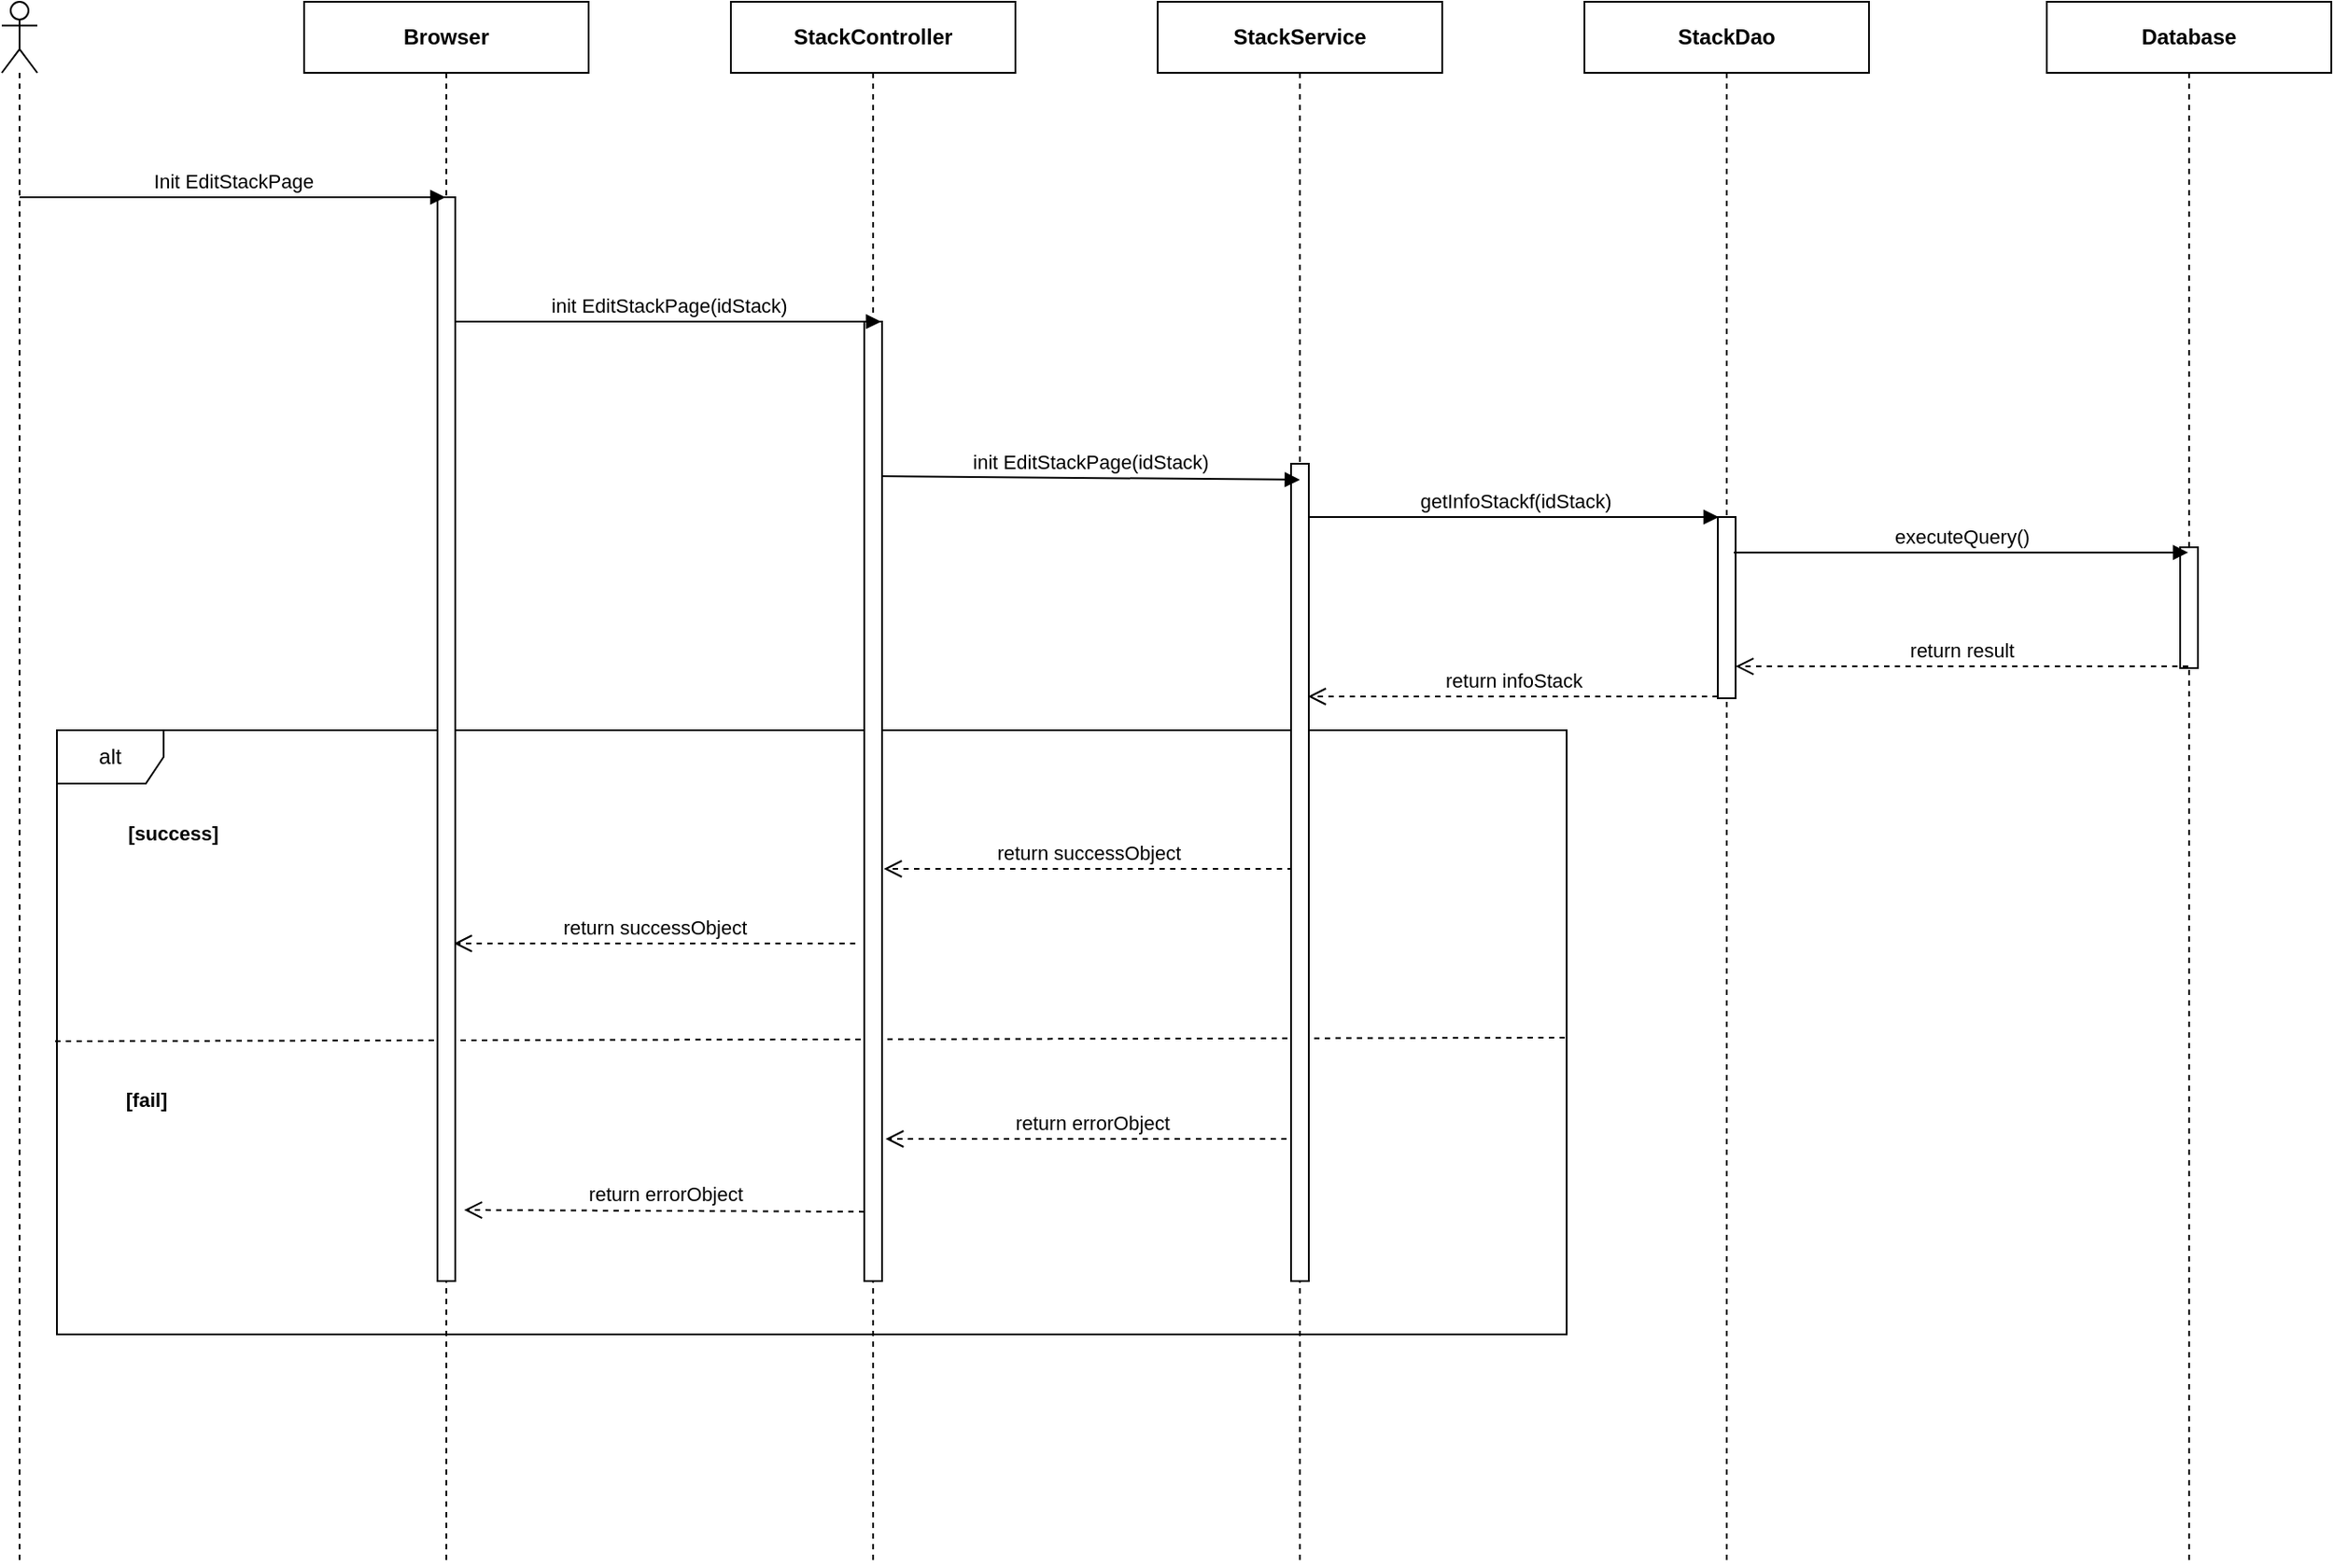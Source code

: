 <mxfile version="14.4.3" type="device" pages="2"><diagram id="dortT6MqcTZUcP8f6nc-" name="Ev01"><mxGraphModel dx="1346" dy="748" grid="1" gridSize="10" guides="1" tooltips="1" connect="1" arrows="1" fold="1" page="1" pageScale="1" pageWidth="850" pageHeight="1100" math="0" shadow="0"><root><mxCell id="0"/><mxCell id="1" parent="0"/><mxCell id="myfSQ6rmEQXrsMJPtGvB-1" value="alt" style="shape=umlFrame;whiteSpace=wrap;html=1;" parent="1" vertex="1"><mxGeometry x="341.02" y="490" width="848.98" height="340" as="geometry"/></mxCell><mxCell id="myfSQ6rmEQXrsMJPtGvB-2" value="return successObject" style="html=1;verticalAlign=bottom;endArrow=open;dashed=1;endSize=8;" parent="1" edge="1"><mxGeometry relative="1" as="geometry"><mxPoint x="806" y="568" as="targetPoint"/><mxPoint x="1036" y="568.0" as="sourcePoint"/></mxGeometry></mxCell><mxCell id="myfSQ6rmEQXrsMJPtGvB-3" value="return successObject" style="html=1;verticalAlign=bottom;endArrow=open;dashed=1;endSize=8;" parent="1" edge="1"><mxGeometry relative="1" as="geometry"><mxPoint x="564.25" y="610.0" as="targetPoint"/><mxPoint x="790" y="610" as="sourcePoint"/></mxGeometry></mxCell><mxCell id="myfSQ6rmEQXrsMJPtGvB-4" value="" style="endArrow=none;dashed=1;html=1;exitX=-0.001;exitY=0.303;exitDx=0;exitDy=0;exitPerimeter=0;" parent="1" edge="1"><mxGeometry width="50" height="50" relative="1" as="geometry"><mxPoint x="340" y="665.02" as="sourcePoint"/><mxPoint x="1190" y="663" as="targetPoint"/></mxGeometry></mxCell><mxCell id="myfSQ6rmEQXrsMJPtGvB-5" value="&lt;span style=&quot;font-size: 11px ; background-color: rgb(255 , 255 , 255)&quot;&gt;&lt;b&gt;[success]&lt;/b&gt;&lt;/span&gt;" style="text;html=1;align=center;verticalAlign=middle;resizable=0;points=[];autosize=1;" parent="1" vertex="1"><mxGeometry x="371.02" y="538" width="70" height="20" as="geometry"/></mxCell><mxCell id="myfSQ6rmEQXrsMJPtGvB-6" value="&lt;span style=&quot;font-size: 11px ; background-color: rgb(255 , 255 , 255)&quot;&gt;&lt;b&gt;[fail]&lt;/b&gt;&lt;/span&gt;" style="text;html=1;align=center;verticalAlign=middle;resizable=0;points=[];autosize=1;" parent="1" vertex="1"><mxGeometry x="371.02" y="688" width="40" height="20" as="geometry"/></mxCell><mxCell id="myfSQ6rmEQXrsMJPtGvB-7" value="return errorObject" style="html=1;verticalAlign=bottom;endArrow=open;dashed=1;endSize=8;" parent="1" edge="1"><mxGeometry relative="1" as="geometry"><mxPoint x="807" y="720" as="targetPoint"/><mxPoint x="1038.5" y="720.0" as="sourcePoint"/></mxGeometry></mxCell><mxCell id="myfSQ6rmEQXrsMJPtGvB-8" value="return errorObject" style="html=1;verticalAlign=bottom;endArrow=open;dashed=1;endSize=8;exitX=0;exitY=0.93;exitDx=0;exitDy=0;exitPerimeter=0;" parent="1" edge="1"><mxGeometry relative="1" as="geometry"><mxPoint x="570" y="760" as="targetPoint"/><mxPoint x="795" y="760.94" as="sourcePoint"/></mxGeometry></mxCell><mxCell id="cZlcfkwqCXku29xARAWF-1" value="" style="shape=umlLifeline;participant=umlActor;perimeter=lifelinePerimeter;whiteSpace=wrap;html=1;container=1;collapsible=0;recursiveResize=0;verticalAlign=top;spacingTop=36;outlineConnect=0;" parent="1" vertex="1"><mxGeometry x="310" y="80" width="20" height="880" as="geometry"/></mxCell><mxCell id="cZlcfkwqCXku29xARAWF-2" value="&lt;b&gt;Browser&lt;/b&gt;" style="shape=umlLifeline;perimeter=lifelinePerimeter;whiteSpace=wrap;html=1;container=1;collapsible=0;recursiveResize=0;outlineConnect=0;" parent="1" vertex="1"><mxGeometry x="480" y="80" width="160" height="880" as="geometry"/></mxCell><mxCell id="cZlcfkwqCXku29xARAWF-3" value="" style="html=1;points=[];perimeter=orthogonalPerimeter;" parent="cZlcfkwqCXku29xARAWF-2" vertex="1"><mxGeometry x="75" y="110" width="10" height="610" as="geometry"/></mxCell><mxCell id="cZlcfkwqCXku29xARAWF-4" value="&lt;b&gt;StackDao&lt;/b&gt;" style="shape=umlLifeline;perimeter=lifelinePerimeter;whiteSpace=wrap;html=1;container=1;collapsible=0;recursiveResize=0;outlineConnect=0;" parent="1" vertex="1"><mxGeometry x="1200" y="80" width="160" height="880" as="geometry"/></mxCell><mxCell id="cZlcfkwqCXku29xARAWF-5" value="" style="html=1;points=[];perimeter=orthogonalPerimeter;" parent="cZlcfkwqCXku29xARAWF-4" vertex="1"><mxGeometry x="75" y="290" width="10" height="102" as="geometry"/></mxCell><mxCell id="cZlcfkwqCXku29xARAWF-7" value="return infoStack" style="html=1;verticalAlign=bottom;endArrow=open;dashed=1;endSize=8;exitX=0;exitY=0.95;" parent="cZlcfkwqCXku29xARAWF-4" edge="1"><mxGeometry relative="1" as="geometry"><mxPoint x="-155.5" y="391.0" as="targetPoint"/><mxPoint x="75" y="391" as="sourcePoint"/></mxGeometry></mxCell><mxCell id="cZlcfkwqCXku29xARAWF-8" value="&lt;b&gt;StackService&lt;/b&gt;" style="shape=umlLifeline;perimeter=lifelinePerimeter;whiteSpace=wrap;html=1;container=1;collapsible=0;recursiveResize=0;outlineConnect=0;" parent="1" vertex="1"><mxGeometry x="960" y="80" width="160" height="880" as="geometry"/></mxCell><mxCell id="cZlcfkwqCXku29xARAWF-9" value="" style="html=1;points=[];perimeter=orthogonalPerimeter;" parent="cZlcfkwqCXku29xARAWF-8" vertex="1"><mxGeometry x="75" y="260" width="10" height="460" as="geometry"/></mxCell><mxCell id="cZlcfkwqCXku29xARAWF-10" value="&lt;b&gt;StackController&lt;/b&gt;" style="shape=umlLifeline;perimeter=lifelinePerimeter;whiteSpace=wrap;html=1;container=1;collapsible=0;recursiveResize=0;outlineConnect=0;" parent="1" vertex="1"><mxGeometry x="720" y="80" width="160" height="880" as="geometry"/></mxCell><mxCell id="cZlcfkwqCXku29xARAWF-11" value="" style="html=1;points=[];perimeter=orthogonalPerimeter;" parent="cZlcfkwqCXku29xARAWF-10" vertex="1"><mxGeometry x="75" y="180" width="10" height="540" as="geometry"/></mxCell><mxCell id="cZlcfkwqCXku29xARAWF-14" value="Init EditStackPage" style="html=1;verticalAlign=bottom;endArrow=block;" parent="1" target="cZlcfkwqCXku29xARAWF-2" edge="1"><mxGeometry width="80" relative="1" as="geometry"><mxPoint x="320" y="190" as="sourcePoint"/><mxPoint x="400" y="190" as="targetPoint"/></mxGeometry></mxCell><mxCell id="cZlcfkwqCXku29xARAWF-15" value="init&amp;nbsp;EditStackPage(idStack)" style="html=1;verticalAlign=bottom;endArrow=block;" parent="1" edge="1"><mxGeometry width="80" relative="1" as="geometry"><mxPoint x="565" y="260.0" as="sourcePoint"/><mxPoint x="804.5" y="260.0" as="targetPoint"/></mxGeometry></mxCell><mxCell id="cZlcfkwqCXku29xARAWF-16" value="init&amp;nbsp;EditStackPage(idStack)" style="html=1;verticalAlign=bottom;endArrow=block;" parent="1" edge="1"><mxGeometry relative="1" as="geometry"><mxPoint x="805" y="347.0" as="sourcePoint"/><mxPoint x="1040" y="349" as="targetPoint"/></mxGeometry></mxCell><mxCell id="RR2y86YbD3n0Jtwzs3iX-1" value="&lt;b&gt;Database&lt;/b&gt;" style="shape=umlLifeline;perimeter=lifelinePerimeter;whiteSpace=wrap;html=1;container=1;collapsible=0;recursiveResize=0;outlineConnect=0;" parent="1" vertex="1"><mxGeometry x="1460" y="80" width="160" height="880" as="geometry"/></mxCell><mxCell id="RR2y86YbD3n0Jtwzs3iX-3" value="" style="html=1;points=[];perimeter=orthogonalPerimeter;" parent="RR2y86YbD3n0Jtwzs3iX-1" vertex="1"><mxGeometry x="75" y="307" width="10" height="68" as="geometry"/></mxCell><mxCell id="RR2y86YbD3n0Jtwzs3iX-2" value="executeQuery()" style="html=1;verticalAlign=bottom;endArrow=block;exitX=0.9;exitY=0.196;exitDx=0;exitDy=0;exitPerimeter=0;" parent="1" source="cZlcfkwqCXku29xARAWF-5" target="RR2y86YbD3n0Jtwzs3iX-1" edge="1"><mxGeometry relative="1" as="geometry"><mxPoint x="1290.004" y="390" as="sourcePoint"/><mxPoint x="1525.68" y="390" as="targetPoint"/></mxGeometry></mxCell><mxCell id="cZlcfkwqCXku29xARAWF-6" value="getInfoStackf(idStack)" style="html=1;verticalAlign=bottom;endArrow=block;entryX=0;entryY=0;" parent="1" edge="1"><mxGeometry relative="1" as="geometry"><mxPoint x="1045" y="370" as="sourcePoint"/><mxPoint x="1275.5" y="370" as="targetPoint"/></mxGeometry></mxCell><mxCell id="RR2y86YbD3n0Jtwzs3iX-4" value="return result" style="html=1;verticalAlign=bottom;endArrow=open;dashed=1;endSize=8;entryX=1;entryY=0.824;entryDx=0;entryDy=0;entryPerimeter=0;" parent="1" target="cZlcfkwqCXku29xARAWF-5" edge="1"><mxGeometry relative="1" as="geometry"><mxPoint x="1290" y="454" as="targetPoint"/><mxPoint x="1539.5" y="454.0" as="sourcePoint"/></mxGeometry></mxCell></root></mxGraphModel></diagram><diagram id="miUTli6exasW_K5MXO2H" name="Ev02"><mxGraphModel dx="1346" dy="748" grid="1" gridSize="10" guides="1" tooltips="1" connect="1" arrows="1" fold="1" page="1" pageScale="1" pageWidth="850" pageHeight="1100" math="0" shadow="0"><root><mxCell id="M45TqKtGHWPlIFZI2yQL-0"/><mxCell id="M45TqKtGHWPlIFZI2yQL-1" parent="M45TqKtGHWPlIFZI2yQL-0"/><mxCell id="M45TqKtGHWPlIFZI2yQL-4" value="" style="shape=umlLifeline;participant=umlActor;perimeter=lifelinePerimeter;whiteSpace=wrap;html=1;container=1;collapsible=0;recursiveResize=0;verticalAlign=top;spacingTop=36;outlineConnect=0;" parent="M45TqKtGHWPlIFZI2yQL-1" vertex="1"><mxGeometry x="310" y="80" width="20" height="1200" as="geometry"/></mxCell><mxCell id="M45TqKtGHWPlIFZI2yQL-5" value="&lt;b&gt;Browser&lt;/b&gt;" style="shape=umlLifeline;perimeter=lifelinePerimeter;whiteSpace=wrap;html=1;container=1;collapsible=0;recursiveResize=0;outlineConnect=0;" parent="M45TqKtGHWPlIFZI2yQL-1" vertex="1"><mxGeometry x="480" y="80" width="160" height="1200" as="geometry"/></mxCell><mxCell id="M45TqKtGHWPlIFZI2yQL-6" value="" style="html=1;points=[];perimeter=orthogonalPerimeter;" parent="M45TqKtGHWPlIFZI2yQL-5" vertex="1"><mxGeometry x="75" y="110" width="10" height="770" as="geometry"/></mxCell><mxCell id="M45TqKtGHWPlIFZI2yQL-7" value="&lt;b&gt;StackDao&lt;/b&gt;" style="shape=umlLifeline;perimeter=lifelinePerimeter;whiteSpace=wrap;html=1;container=1;collapsible=0;recursiveResize=0;outlineConnect=0;" parent="M45TqKtGHWPlIFZI2yQL-1" vertex="1"><mxGeometry x="1209" y="80" width="160" height="1200" as="geometry"/></mxCell><mxCell id="M45TqKtGHWPlIFZI2yQL-8" value="&lt;b&gt;Stack&lt;/b&gt;&lt;b&gt;Service&lt;/b&gt;" style="shape=umlLifeline;perimeter=lifelinePerimeter;whiteSpace=wrap;html=1;container=1;collapsible=0;recursiveResize=0;outlineConnect=0;" parent="M45TqKtGHWPlIFZI2yQL-1" vertex="1"><mxGeometry x="969" y="80" width="160" height="1200" as="geometry"/></mxCell><mxCell id="M45TqKtGHWPlIFZI2yQL-9" value="" style="html=1;points=[];perimeter=orthogonalPerimeter;" parent="M45TqKtGHWPlIFZI2yQL-8" vertex="1"><mxGeometry x="75" y="322" width="10" height="558" as="geometry"/></mxCell><mxCell id="M45TqKtGHWPlIFZI2yQL-11" value="&lt;b&gt;StackController&lt;/b&gt;" style="shape=umlLifeline;perimeter=lifelinePerimeter;whiteSpace=wrap;html=1;container=1;collapsible=0;recursiveResize=0;outlineConnect=0;" parent="M45TqKtGHWPlIFZI2yQL-1" vertex="1"><mxGeometry x="720" y="80" width="160" height="1200" as="geometry"/></mxCell><mxCell id="M45TqKtGHWPlIFZI2yQL-12" value="" style="html=1;points=[];perimeter=orthogonalPerimeter;" parent="M45TqKtGHWPlIFZI2yQL-11" vertex="1"><mxGeometry x="75" y="280" width="10" height="600" as="geometry"/></mxCell><mxCell id="M45TqKtGHWPlIFZI2yQL-13" value="Input Information And Click Button Save" style="html=1;verticalAlign=bottom;endArrow=block;" parent="M45TqKtGHWPlIFZI2yQL-1" target="M45TqKtGHWPlIFZI2yQL-5" edge="1"><mxGeometry width="80" relative="1" as="geometry"><mxPoint x="320" y="190" as="sourcePoint"/><mxPoint x="400" y="190" as="targetPoint"/></mxGeometry></mxCell><mxCell id="M45TqKtGHWPlIFZI2yQL-14" value="updateStack(editStackForm)" style="html=1;verticalAlign=bottom;endArrow=block;" parent="M45TqKtGHWPlIFZI2yQL-1" edge="1"><mxGeometry width="80" relative="1" as="geometry"><mxPoint x="560" y="363" as="sourcePoint"/><mxPoint x="799.5" y="363" as="targetPoint"/></mxGeometry></mxCell><mxCell id="M45TqKtGHWPlIFZI2yQL-22" value="checkBusinessUpdateStack(editStackForm)" style="html=1;verticalAlign=bottom;endArrow=block;" parent="M45TqKtGHWPlIFZI2yQL-1" edge="1"><mxGeometry relative="1" as="geometry"><mxPoint x="805" y="400.0" as="sourcePoint"/><mxPoint x="1040" y="402" as="targetPoint"/></mxGeometry></mxCell><mxCell id="M45TqKtGHWPlIFZI2yQL-31" value="" style="html=1;points=[];perimeter=orthogonalPerimeter;" parent="M45TqKtGHWPlIFZI2yQL-1" vertex="1"><mxGeometry x="1049" y="452" width="10" height="40" as="geometry"/></mxCell><mxCell id="M45TqKtGHWPlIFZI2yQL-32" value="&lt;span style=&quot;text-align: center&quot;&gt;checkBusinessUpdateStack(&lt;/span&gt;&lt;span style=&quot;text-align: center&quot;&gt;editStackForm&lt;/span&gt;&lt;span style=&quot;text-align: center&quot;&gt;)&lt;/span&gt;" style="edgeStyle=orthogonalEdgeStyle;html=1;align=left;spacingLeft=2;endArrow=block;rounded=0;entryX=1;entryY=0;" parent="M45TqKtGHWPlIFZI2yQL-1" target="M45TqKtGHWPlIFZI2yQL-31" edge="1"><mxGeometry relative="1" as="geometry"><mxPoint x="1054" y="432.0" as="sourcePoint"/><Array as="points"><mxPoint x="1079" y="432"/></Array></mxGeometry></mxCell><mxCell id="M45TqKtGHWPlIFZI2yQL-37" value="" style="html=1;points=[];perimeter=orthogonalPerimeter;" parent="M45TqKtGHWPlIFZI2yQL-1" vertex="1"><mxGeometry x="1284" y="554" width="10" height="80" as="geometry"/></mxCell><mxCell id="M45TqKtGHWPlIFZI2yQL-38" value="doUpdateStack(stack)" style="html=1;verticalAlign=bottom;endArrow=block;entryX=0;entryY=0;" parent="M45TqKtGHWPlIFZI2yQL-1" target="M45TqKtGHWPlIFZI2yQL-37" edge="1"><mxGeometry relative="1" as="geometry"><mxPoint x="1048.324" y="554" as="sourcePoint"/></mxGeometry></mxCell><mxCell id="M45TqKtGHWPlIFZI2yQL-39" value="return result" style="html=1;verticalAlign=bottom;endArrow=open;dashed=1;endSize=8;exitX=0;exitY=0.95;" parent="M45TqKtGHWPlIFZI2yQL-1" source="M45TqKtGHWPlIFZI2yQL-37" edge="1"><mxGeometry relative="1" as="geometry"><mxPoint x="1048.324" y="630" as="targetPoint"/></mxGeometry></mxCell><mxCell id="M45TqKtGHWPlIFZI2yQL-41" value="" style="html=1;points=[];perimeter=orthogonalPerimeter;" parent="M45TqKtGHWPlIFZI2yQL-1" vertex="1"><mxGeometry x="560" y="250" width="10" height="40" as="geometry"/></mxCell><mxCell id="M45TqKtGHWPlIFZI2yQL-42" value="validate()" style="edgeStyle=orthogonalEdgeStyle;html=1;align=left;spacingLeft=2;endArrow=block;rounded=0;entryX=1;entryY=0;" parent="M45TqKtGHWPlIFZI2yQL-1" target="M45TqKtGHWPlIFZI2yQL-41" edge="1"><mxGeometry relative="1" as="geometry"><mxPoint x="565" y="230" as="sourcePoint"/><Array as="points"><mxPoint x="590" y="230"/></Array></mxGeometry></mxCell><mxCell id="_gAQGyZ5WkeUm15NP_iT-2" value="&lt;b&gt;Database&lt;/b&gt;" style="shape=umlLifeline;perimeter=lifelinePerimeter;whiteSpace=wrap;html=1;container=1;collapsible=0;recursiveResize=0;outlineConnect=0;" parent="M45TqKtGHWPlIFZI2yQL-1" vertex="1"><mxGeometry x="1449" y="80" width="160" height="1200" as="geometry"/></mxCell><mxCell id="_gAQGyZ5WkeUm15NP_iT-3" value="" style="html=1;points=[];perimeter=orthogonalPerimeter;" parent="_gAQGyZ5WkeUm15NP_iT-2" vertex="1"><mxGeometry x="75" y="486" width="10" height="60" as="geometry"/></mxCell><mxCell id="_gAQGyZ5WkeUm15NP_iT-4" value="executeQuery()" style="html=1;verticalAlign=bottom;endArrow=block;entryX=0;entryY=0;" parent="M45TqKtGHWPlIFZI2yQL-1" edge="1"><mxGeometry x="0.315" y="10" relative="1" as="geometry"><mxPoint x="1294.004" y="566" as="sourcePoint"/><mxPoint x="1529.68" y="566" as="targetPoint"/><mxPoint as="offset"/></mxGeometry></mxCell><mxCell id="_gAQGyZ5WkeUm15NP_iT-5" value="return result" style="html=1;verticalAlign=bottom;endArrow=open;dashed=1;endSize=8;exitX=0;exitY=0.95;" parent="M45TqKtGHWPlIFZI2yQL-1" edge="1"><mxGeometry relative="1" as="geometry"><mxPoint x="1289" y="616" as="targetPoint"/><mxPoint x="1519.68" y="616" as="sourcePoint"/></mxGeometry></mxCell><mxCell id="yV7_2aEGipYEQC6hnk-r-0" value="alt" style="shape=umlFrame;whiteSpace=wrap;html=1;" parent="M45TqKtGHWPlIFZI2yQL-1" vertex="1"><mxGeometry x="341.02" y="670" width="848.98" height="340" as="geometry"/></mxCell><mxCell id="yV7_2aEGipYEQC6hnk-r-1" value="return successObject" style="html=1;verticalAlign=bottom;endArrow=open;dashed=1;endSize=8;" parent="M45TqKtGHWPlIFZI2yQL-1" edge="1"><mxGeometry relative="1" as="geometry"><mxPoint x="806" y="748" as="targetPoint"/><mxPoint x="1036" y="748.0" as="sourcePoint"/></mxGeometry></mxCell><mxCell id="yV7_2aEGipYEQC6hnk-r-2" value="return successObject" style="html=1;verticalAlign=bottom;endArrow=open;dashed=1;endSize=8;" parent="M45TqKtGHWPlIFZI2yQL-1" edge="1"><mxGeometry relative="1" as="geometry"><mxPoint x="564.25" y="790.0" as="targetPoint"/><mxPoint x="790" y="790" as="sourcePoint"/></mxGeometry></mxCell><mxCell id="yV7_2aEGipYEQC6hnk-r-3" value="" style="endArrow=none;dashed=1;html=1;exitX=-0.001;exitY=0.303;exitDx=0;exitDy=0;exitPerimeter=0;" parent="M45TqKtGHWPlIFZI2yQL-1" edge="1"><mxGeometry width="50" height="50" relative="1" as="geometry"><mxPoint x="340" y="845.02" as="sourcePoint"/><mxPoint x="1190" y="843" as="targetPoint"/></mxGeometry></mxCell><mxCell id="yV7_2aEGipYEQC6hnk-r-4" value="&lt;span style=&quot;font-size: 11px ; background-color: rgb(255 , 255 , 255)&quot;&gt;&lt;b&gt;[success]&lt;/b&gt;&lt;/span&gt;" style="text;html=1;align=center;verticalAlign=middle;resizable=0;points=[];autosize=1;" parent="M45TqKtGHWPlIFZI2yQL-1" vertex="1"><mxGeometry x="371.02" y="718" width="70" height="20" as="geometry"/></mxCell><mxCell id="yV7_2aEGipYEQC6hnk-r-5" value="&lt;span style=&quot;font-size: 11px ; background-color: rgb(255 , 255 , 255)&quot;&gt;&lt;b&gt;[fail]&lt;/b&gt;&lt;/span&gt;" style="text;html=1;align=center;verticalAlign=middle;resizable=0;points=[];autosize=1;" parent="M45TqKtGHWPlIFZI2yQL-1" vertex="1"><mxGeometry x="371.02" y="868" width="40" height="20" as="geometry"/></mxCell><mxCell id="yV7_2aEGipYEQC6hnk-r-6" value="return errorObject" style="html=1;verticalAlign=bottom;endArrow=open;dashed=1;endSize=8;" parent="M45TqKtGHWPlIFZI2yQL-1" edge="1"><mxGeometry relative="1" as="geometry"><mxPoint x="807" y="900" as="targetPoint"/><mxPoint x="1038.5" y="900.0" as="sourcePoint"/></mxGeometry></mxCell><mxCell id="yV7_2aEGipYEQC6hnk-r-7" value="return errorObject" style="html=1;verticalAlign=bottom;endArrow=open;dashed=1;endSize=8;exitX=0;exitY=0.93;exitDx=0;exitDy=0;exitPerimeter=0;" parent="M45TqKtGHWPlIFZI2yQL-1" edge="1"><mxGeometry relative="1" as="geometry"><mxPoint x="570" y="940" as="targetPoint"/><mxPoint x="795" y="940.94" as="sourcePoint"/></mxGeometry></mxCell></root></mxGraphModel></diagram></mxfile>